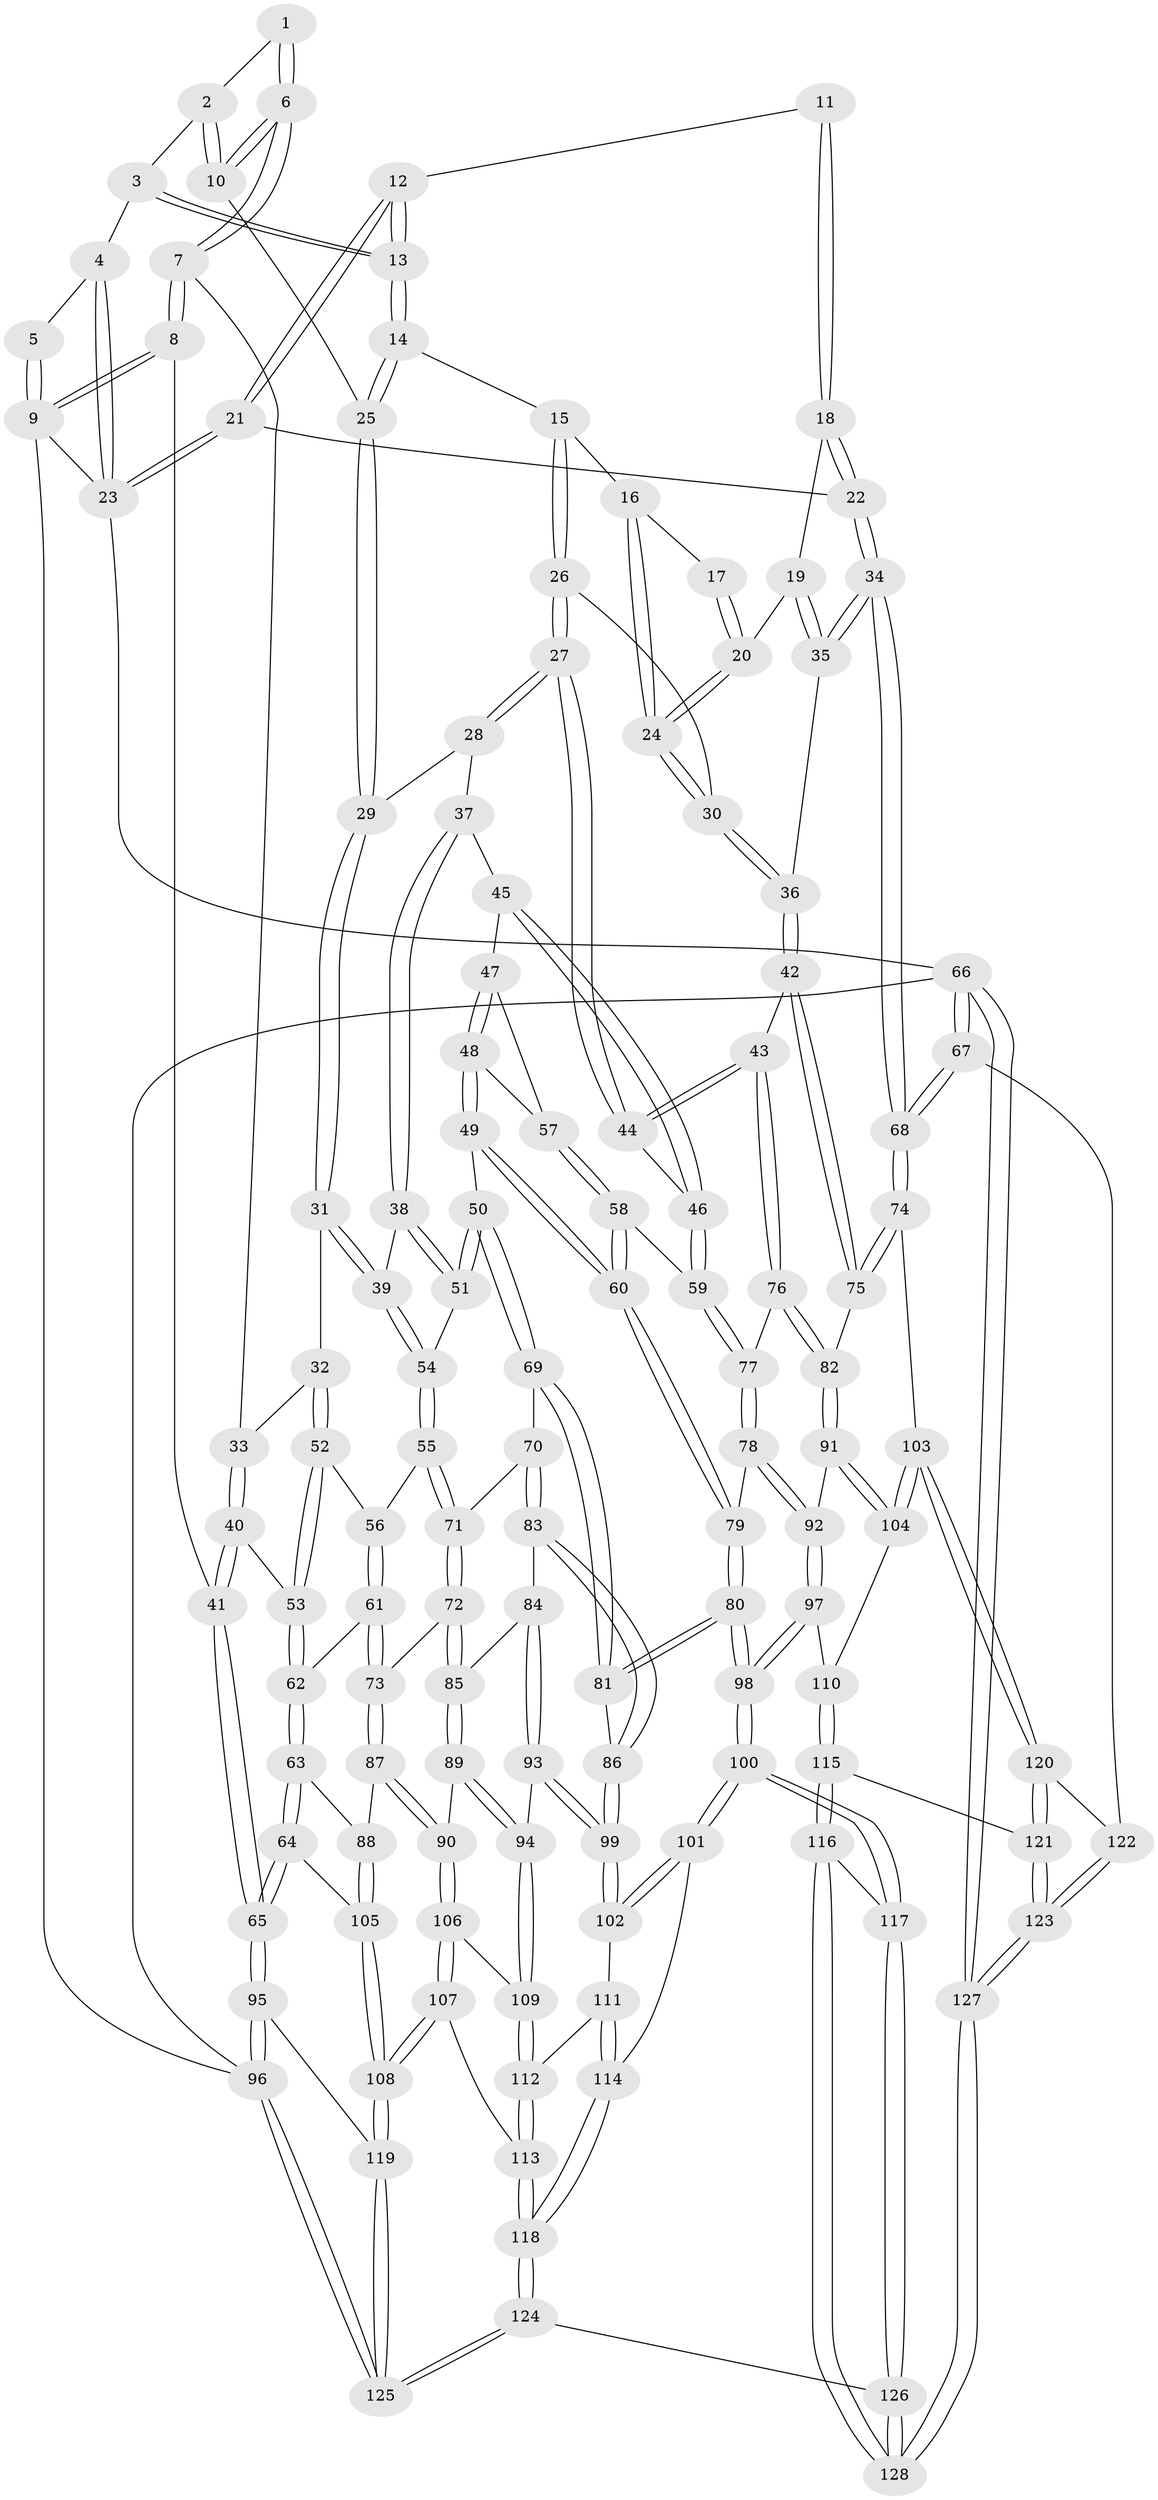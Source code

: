 // coarse degree distribution, {2: 0.13157894736842105, 3: 0.18421052631578946, 4: 0.2631578947368421, 5: 0.15789473684210525, 7: 0.10526315789473684, 6: 0.07894736842105263, 1: 0.02631578947368421, 8: 0.05263157894736842}
// Generated by graph-tools (version 1.1) at 2025/04/03/04/25 22:04:25]
// undirected, 128 vertices, 317 edges
graph export_dot {
graph [start="1"]
  node [color=gray90,style=filled];
  1 [pos="+0.19325371181576137+0.029648359062688128"];
  2 [pos="+0.3102803204930529+0.030916489878775665"];
  3 [pos="+0.6007625511113102+0"];
  4 [pos="+0.6010163268539592+0"];
  5 [pos="+0.16069648889392432+0"];
  6 [pos="+0.16955836077853256+0.16269061919200256"];
  7 [pos="+0.13467888520637655+0.20029512951194905"];
  8 [pos="+0+0.05860184842800559"];
  9 [pos="+0+0"];
  10 [pos="+0.22621939915998268+0.1496606135075334"];
  11 [pos="+0.9096194186121145+0.16808902390787425"];
  12 [pos="+0.9352899194034591+0.08526639748932047"];
  13 [pos="+0.6021469291151155+0"];
  14 [pos="+0.6007672246207488+0"];
  15 [pos="+0.6138540384351899+0"];
  16 [pos="+0.7098320942243446+0.057434061820464725"];
  17 [pos="+0.8183278661204539+0.13138195544293138"];
  18 [pos="+0.9143937532271733+0.19737808538261115"];
  19 [pos="+0.9035691400965331+0.2348337534172864"];
  20 [pos="+0.8798446515994829+0.24558511083739876"];
  21 [pos="+1+0"];
  22 [pos="+1+0.059307647342492484"];
  23 [pos="+1+0"];
  24 [pos="+0.8692456600777018+0.2524701614455009"];
  25 [pos="+0.46190395420175195+0.1286675493384473"];
  26 [pos="+0.6892101491675837+0.25882788163355086"];
  27 [pos="+0.6697763427692414+0.3282934350700843"];
  28 [pos="+0.4645000022342493+0.28309709930983695"];
  29 [pos="+0.43984209148911485+0.22404903549857727"];
  30 [pos="+0.8464638558768616+0.2749889656389999"];
  31 [pos="+0.3070330845331988+0.3048831371253788"];
  32 [pos="+0.16601277456508126+0.26175612755642813"];
  33 [pos="+0.14105712407852633+0.21560632506698393"];
  34 [pos="+1+0.3545600802637996"];
  35 [pos="+1+0.35151887530599335"];
  36 [pos="+0.8753615215621102+0.42232264908264855"];
  37 [pos="+0.46701385021398895+0.33338109480039807"];
  38 [pos="+0.41606228269061335+0.39251964635747383"];
  39 [pos="+0.32487868326939956+0.3591530179402839"];
  40 [pos="+0+0.42273354559618836"];
  41 [pos="+0+0.40365601244421595"];
  42 [pos="+0.8630050288951229+0.4368318990125342"];
  43 [pos="+0.7281472592672352+0.43541713394165493"];
  44 [pos="+0.6686215669377836+0.3996372378998581"];
  45 [pos="+0.4909582894992105+0.3561459603618376"];
  46 [pos="+0.6532907233477682+0.409165377536032"];
  47 [pos="+0.4940239717059553+0.39030254505917633"];
  48 [pos="+0.4765046215883687+0.44237293389630294"];
  49 [pos="+0.43711305985543075+0.4765679039409543"];
  50 [pos="+0.4256264600678238+0.47317321515451666"];
  51 [pos="+0.41885618113951717+0.4557894821249766"];
  52 [pos="+0.1534584572565902+0.3728902446639561"];
  53 [pos="+0.011110329329655532+0.43362909905948266"];
  54 [pos="+0.30562295373725507+0.4205312808914192"];
  55 [pos="+0.27519056729695274+0.4567817144976334"];
  56 [pos="+0.16971892085903278+0.40935638549956804"];
  57 [pos="+0.5238693379226927+0.4320512320251829"];
  58 [pos="+0.6019507947006698+0.45407050096247165"];
  59 [pos="+0.6419221834662174+0.42205129944742964"];
  60 [pos="+0.5303824990213563+0.5507167744141364"];
  61 [pos="+0.14019861195881506+0.5122499610023425"];
  62 [pos="+0.07032178650773638+0.5253773461741795"];
  63 [pos="+0.028067583096610605+0.5970954679729927"];
  64 [pos="+0+0.650327655713594"];
  65 [pos="+0+0.6593853598910417"];
  66 [pos="+1+1"];
  67 [pos="+1+0.8230546042785316"];
  68 [pos="+1+0.6607683104196628"];
  69 [pos="+0.39458611437951996+0.499771569181695"];
  70 [pos="+0.32963480659915767+0.5218642166147476"];
  71 [pos="+0.28860660894422013+0.5060924020953539"];
  72 [pos="+0.25677153135626674+0.538840030179176"];
  73 [pos="+0.17339461983233176+0.5516838723625102"];
  74 [pos="+1+0.6567222642421786"];
  75 [pos="+0.8941389226170785+0.5556766501956356"];
  76 [pos="+0.7331237272504157+0.5394433214294394"];
  77 [pos="+0.6556421687793733+0.5852038980551209"];
  78 [pos="+0.6374791419138031+0.6127848355402804"];
  79 [pos="+0.5307153334276152+0.5614001942673319"];
  80 [pos="+0.4935206621863106+0.6172004801459695"];
  81 [pos="+0.42022997543960255+0.6130078427053893"];
  82 [pos="+0.7849761360800029+0.6217575305311668"];
  83 [pos="+0.35591574477581917+0.618293959914153"];
  84 [pos="+0.2916671356495069+0.6256522734811593"];
  85 [pos="+0.2689129173319034+0.622612672293336"];
  86 [pos="+0.37089907721695575+0.628924651305306"];
  87 [pos="+0.16053604995575962+0.6514946107267161"];
  88 [pos="+0.11836402194215472+0.649301067162257"];
  89 [pos="+0.23508169623832287+0.6513076159467928"];
  90 [pos="+0.16321276389552566+0.6541305860563248"];
  91 [pos="+0.7822534023366874+0.6287503040823936"];
  92 [pos="+0.6715435421679319+0.6838599669581042"];
  93 [pos="+0.31491209922107316+0.7341942150510679"];
  94 [pos="+0.29173074521386905+0.7355786038905175"];
  95 [pos="+0+0.7690405782375386"];
  96 [pos="+0+1"];
  97 [pos="+0.6549123756309768+0.7319840565793777"];
  98 [pos="+0.5258684079143028+0.8159570563687539"];
  99 [pos="+0.35959097150416963+0.7384122424123898"];
  100 [pos="+0.5173324569291522+0.8309645309585932"];
  101 [pos="+0.480074474052758+0.8145135768236929"];
  102 [pos="+0.3702759419745845+0.7490003018628006"];
  103 [pos="+0.874571415011753+0.7612833246822549"];
  104 [pos="+0.8545225403333989+0.7521072610474052"];
  105 [pos="+0.05796017045921059+0.7246828300751084"];
  106 [pos="+0.16604531757588598+0.6931755456370167"];
  107 [pos="+0.11577937515433309+0.8278125185180301"];
  108 [pos="+0.10965311922047839+0.8294411332024085"];
  109 [pos="+0.2540958646699597+0.7628450115083318"];
  110 [pos="+0.7381540679443502+0.777585892578133"];
  111 [pos="+0.31210690569549887+0.8183122118987147"];
  112 [pos="+0.24111869144871945+0.7897566425227756"];
  113 [pos="+0.20095414354617616+0.84535658730256"];
  114 [pos="+0.30442475568196486+0.8539808552144122"];
  115 [pos="+0.7524186903318331+0.9125456907979382"];
  116 [pos="+0.7342357214582625+0.9289129127289251"];
  117 [pos="+0.519558375576626+0.8565270675819588"];
  118 [pos="+0.2539570458548978+0.9092140215887511"];
  119 [pos="+0.10790540109794189+0.8308225122316203"];
  120 [pos="+0.8761232555274836+0.8455067749032068"];
  121 [pos="+0.8509611789653048+0.8881817269811745"];
  122 [pos="+0.9445699194861236+0.8648841678392215"];
  123 [pos="+1+1"];
  124 [pos="+0.3550358388822796+1"];
  125 [pos="+0+1"];
  126 [pos="+0.3943219749391866+1"];
  127 [pos="+1+1"];
  128 [pos="+0.7537855928913586+1"];
  1 -- 2;
  1 -- 6;
  1 -- 6;
  2 -- 3;
  2 -- 10;
  2 -- 10;
  3 -- 4;
  3 -- 13;
  3 -- 13;
  4 -- 5;
  4 -- 23;
  4 -- 23;
  5 -- 9;
  5 -- 9;
  6 -- 7;
  6 -- 7;
  6 -- 10;
  6 -- 10;
  7 -- 8;
  7 -- 8;
  7 -- 33;
  8 -- 9;
  8 -- 9;
  8 -- 41;
  9 -- 23;
  9 -- 96;
  10 -- 25;
  11 -- 12;
  11 -- 18;
  11 -- 18;
  12 -- 13;
  12 -- 13;
  12 -- 21;
  12 -- 21;
  13 -- 14;
  13 -- 14;
  14 -- 15;
  14 -- 25;
  14 -- 25;
  15 -- 16;
  15 -- 26;
  15 -- 26;
  16 -- 17;
  16 -- 24;
  16 -- 24;
  17 -- 20;
  17 -- 20;
  18 -- 19;
  18 -- 22;
  18 -- 22;
  19 -- 20;
  19 -- 35;
  19 -- 35;
  20 -- 24;
  20 -- 24;
  21 -- 22;
  21 -- 23;
  21 -- 23;
  22 -- 34;
  22 -- 34;
  23 -- 66;
  24 -- 30;
  24 -- 30;
  25 -- 29;
  25 -- 29;
  26 -- 27;
  26 -- 27;
  26 -- 30;
  27 -- 28;
  27 -- 28;
  27 -- 44;
  27 -- 44;
  28 -- 29;
  28 -- 37;
  29 -- 31;
  29 -- 31;
  30 -- 36;
  30 -- 36;
  31 -- 32;
  31 -- 39;
  31 -- 39;
  32 -- 33;
  32 -- 52;
  32 -- 52;
  33 -- 40;
  33 -- 40;
  34 -- 35;
  34 -- 35;
  34 -- 68;
  34 -- 68;
  35 -- 36;
  36 -- 42;
  36 -- 42;
  37 -- 38;
  37 -- 38;
  37 -- 45;
  38 -- 39;
  38 -- 51;
  38 -- 51;
  39 -- 54;
  39 -- 54;
  40 -- 41;
  40 -- 41;
  40 -- 53;
  41 -- 65;
  41 -- 65;
  42 -- 43;
  42 -- 75;
  42 -- 75;
  43 -- 44;
  43 -- 44;
  43 -- 76;
  43 -- 76;
  44 -- 46;
  45 -- 46;
  45 -- 46;
  45 -- 47;
  46 -- 59;
  46 -- 59;
  47 -- 48;
  47 -- 48;
  47 -- 57;
  48 -- 49;
  48 -- 49;
  48 -- 57;
  49 -- 50;
  49 -- 60;
  49 -- 60;
  50 -- 51;
  50 -- 51;
  50 -- 69;
  50 -- 69;
  51 -- 54;
  52 -- 53;
  52 -- 53;
  52 -- 56;
  53 -- 62;
  53 -- 62;
  54 -- 55;
  54 -- 55;
  55 -- 56;
  55 -- 71;
  55 -- 71;
  56 -- 61;
  56 -- 61;
  57 -- 58;
  57 -- 58;
  58 -- 59;
  58 -- 60;
  58 -- 60;
  59 -- 77;
  59 -- 77;
  60 -- 79;
  60 -- 79;
  61 -- 62;
  61 -- 73;
  61 -- 73;
  62 -- 63;
  62 -- 63;
  63 -- 64;
  63 -- 64;
  63 -- 88;
  64 -- 65;
  64 -- 65;
  64 -- 105;
  65 -- 95;
  65 -- 95;
  66 -- 67;
  66 -- 67;
  66 -- 127;
  66 -- 127;
  66 -- 96;
  67 -- 68;
  67 -- 68;
  67 -- 122;
  68 -- 74;
  68 -- 74;
  69 -- 70;
  69 -- 81;
  69 -- 81;
  70 -- 71;
  70 -- 83;
  70 -- 83;
  71 -- 72;
  71 -- 72;
  72 -- 73;
  72 -- 85;
  72 -- 85;
  73 -- 87;
  73 -- 87;
  74 -- 75;
  74 -- 75;
  74 -- 103;
  75 -- 82;
  76 -- 77;
  76 -- 82;
  76 -- 82;
  77 -- 78;
  77 -- 78;
  78 -- 79;
  78 -- 92;
  78 -- 92;
  79 -- 80;
  79 -- 80;
  80 -- 81;
  80 -- 81;
  80 -- 98;
  80 -- 98;
  81 -- 86;
  82 -- 91;
  82 -- 91;
  83 -- 84;
  83 -- 86;
  83 -- 86;
  84 -- 85;
  84 -- 93;
  84 -- 93;
  85 -- 89;
  85 -- 89;
  86 -- 99;
  86 -- 99;
  87 -- 88;
  87 -- 90;
  87 -- 90;
  88 -- 105;
  88 -- 105;
  89 -- 90;
  89 -- 94;
  89 -- 94;
  90 -- 106;
  90 -- 106;
  91 -- 92;
  91 -- 104;
  91 -- 104;
  92 -- 97;
  92 -- 97;
  93 -- 94;
  93 -- 99;
  93 -- 99;
  94 -- 109;
  94 -- 109;
  95 -- 96;
  95 -- 96;
  95 -- 119;
  96 -- 125;
  96 -- 125;
  97 -- 98;
  97 -- 98;
  97 -- 110;
  98 -- 100;
  98 -- 100;
  99 -- 102;
  99 -- 102;
  100 -- 101;
  100 -- 101;
  100 -- 117;
  100 -- 117;
  101 -- 102;
  101 -- 102;
  101 -- 114;
  102 -- 111;
  103 -- 104;
  103 -- 104;
  103 -- 120;
  103 -- 120;
  104 -- 110;
  105 -- 108;
  105 -- 108;
  106 -- 107;
  106 -- 107;
  106 -- 109;
  107 -- 108;
  107 -- 108;
  107 -- 113;
  108 -- 119;
  108 -- 119;
  109 -- 112;
  109 -- 112;
  110 -- 115;
  110 -- 115;
  111 -- 112;
  111 -- 114;
  111 -- 114;
  112 -- 113;
  112 -- 113;
  113 -- 118;
  113 -- 118;
  114 -- 118;
  114 -- 118;
  115 -- 116;
  115 -- 116;
  115 -- 121;
  116 -- 117;
  116 -- 128;
  116 -- 128;
  117 -- 126;
  117 -- 126;
  118 -- 124;
  118 -- 124;
  119 -- 125;
  119 -- 125;
  120 -- 121;
  120 -- 121;
  120 -- 122;
  121 -- 123;
  121 -- 123;
  122 -- 123;
  122 -- 123;
  123 -- 127;
  123 -- 127;
  124 -- 125;
  124 -- 125;
  124 -- 126;
  126 -- 128;
  126 -- 128;
  127 -- 128;
  127 -- 128;
}
